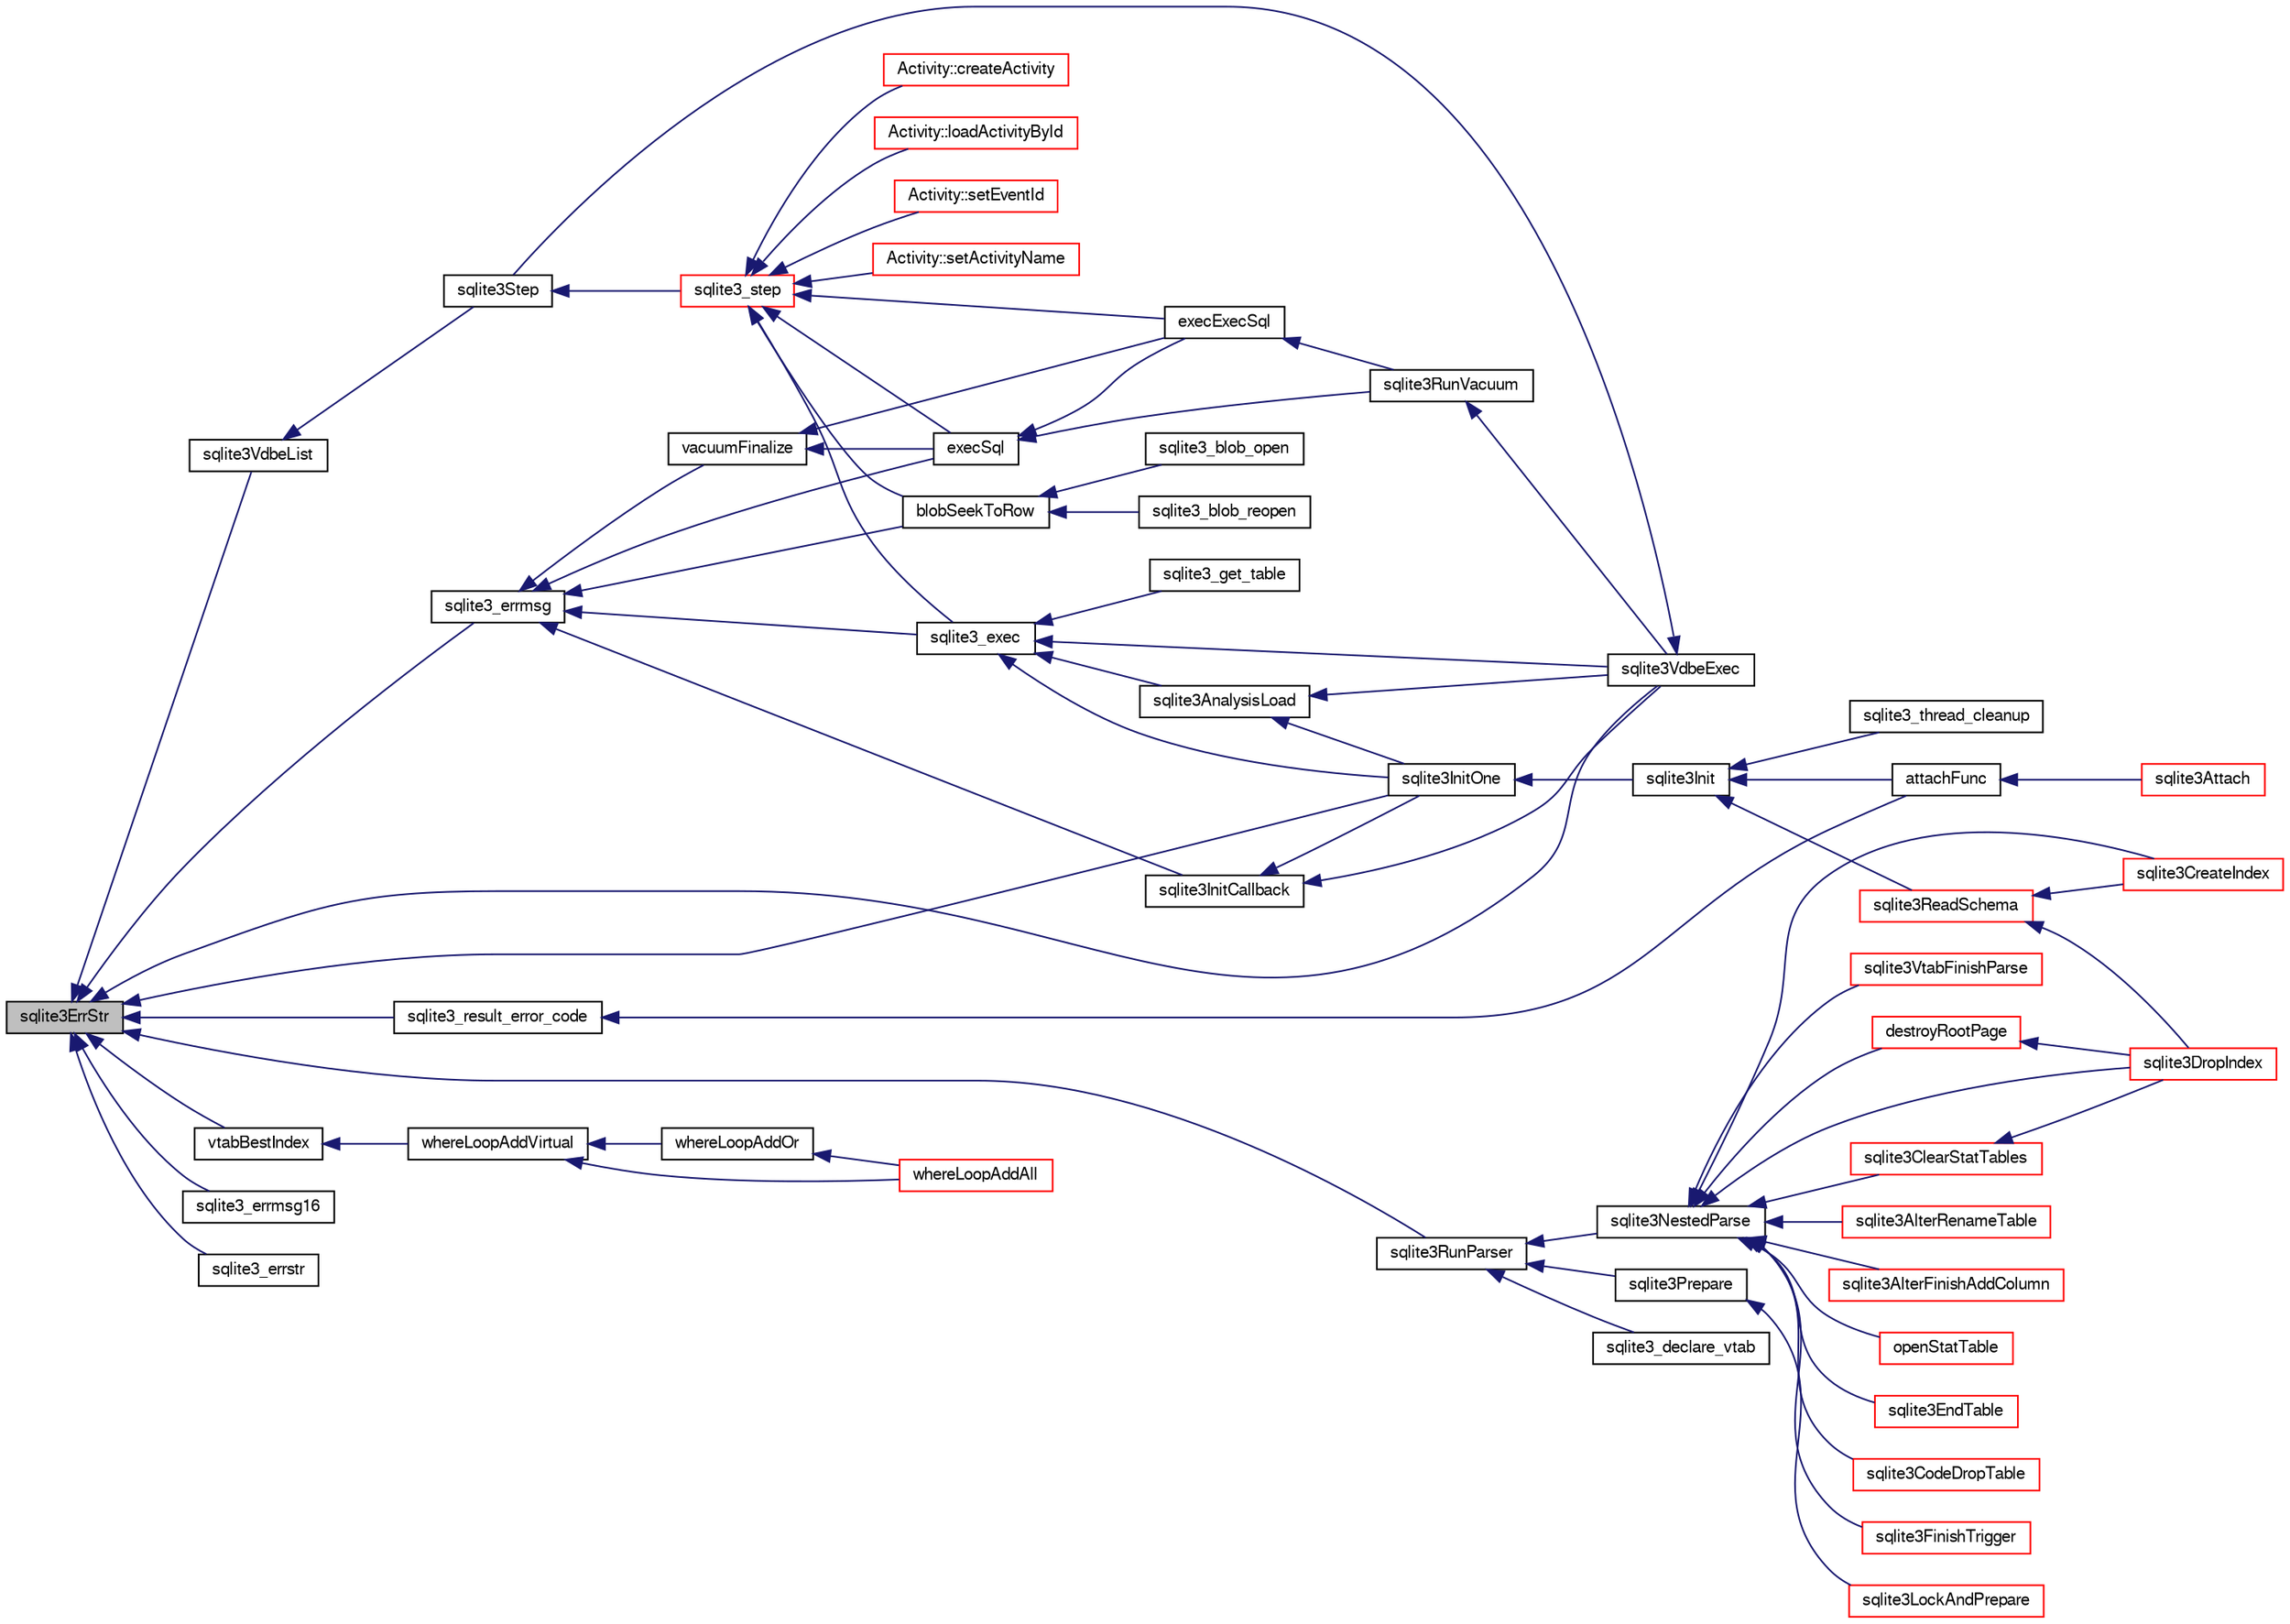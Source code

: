 digraph "sqlite3ErrStr"
{
  edge [fontname="FreeSans",fontsize="10",labelfontname="FreeSans",labelfontsize="10"];
  node [fontname="FreeSans",fontsize="10",shape=record];
  rankdir="LR";
  Node511199 [label="sqlite3ErrStr",height=0.2,width=0.4,color="black", fillcolor="grey75", style="filled", fontcolor="black"];
  Node511199 -> Node511200 [dir="back",color="midnightblue",fontsize="10",style="solid",fontname="FreeSans"];
  Node511200 [label="sqlite3VdbeList",height=0.2,width=0.4,color="black", fillcolor="white", style="filled",URL="$sqlite3_8c.html#a61f5dfb765135a9982025bab8944f7fd"];
  Node511200 -> Node511201 [dir="back",color="midnightblue",fontsize="10",style="solid",fontname="FreeSans"];
  Node511201 [label="sqlite3Step",height=0.2,width=0.4,color="black", fillcolor="white", style="filled",URL="$sqlite3_8c.html#a3f2872e873e2758a4beedad1d5113554"];
  Node511201 -> Node511202 [dir="back",color="midnightblue",fontsize="10",style="solid",fontname="FreeSans"];
  Node511202 [label="sqlite3_step",height=0.2,width=0.4,color="red", fillcolor="white", style="filled",URL="$sqlite3_8h.html#ac1e491ce36b7471eb28387f7d3c74334"];
  Node511202 -> Node511203 [dir="back",color="midnightblue",fontsize="10",style="solid",fontname="FreeSans"];
  Node511203 [label="Activity::createActivity",height=0.2,width=0.4,color="red", fillcolor="white", style="filled",URL="$classActivity.html#a813cc5e52c14ab49b39014c134e3425b"];
  Node511202 -> Node511206 [dir="back",color="midnightblue",fontsize="10",style="solid",fontname="FreeSans"];
  Node511206 [label="Activity::loadActivityById",height=0.2,width=0.4,color="red", fillcolor="white", style="filled",URL="$classActivity.html#abe4ffb4f08a47212ebf9013259d9e7fd"];
  Node511202 -> Node511208 [dir="back",color="midnightblue",fontsize="10",style="solid",fontname="FreeSans"];
  Node511208 [label="Activity::setEventId",height=0.2,width=0.4,color="red", fillcolor="white", style="filled",URL="$classActivity.html#adb1d0fd0d08f473e068f0a4086bfa9ca"];
  Node511202 -> Node511209 [dir="back",color="midnightblue",fontsize="10",style="solid",fontname="FreeSans"];
  Node511209 [label="Activity::setActivityName",height=0.2,width=0.4,color="red", fillcolor="white", style="filled",URL="$classActivity.html#a62dc3737b33915a36086f9dd26d16a81"];
  Node511202 -> Node511221 [dir="back",color="midnightblue",fontsize="10",style="solid",fontname="FreeSans"];
  Node511221 [label="blobSeekToRow",height=0.2,width=0.4,color="black", fillcolor="white", style="filled",URL="$sqlite3_8c.html#afff57e13332b98c8a44a7cebe38962ab"];
  Node511221 -> Node511222 [dir="back",color="midnightblue",fontsize="10",style="solid",fontname="FreeSans"];
  Node511222 [label="sqlite3_blob_open",height=0.2,width=0.4,color="black", fillcolor="white", style="filled",URL="$sqlite3_8h.html#adb8ad839a5bdd62a43785132bc7dd518"];
  Node511221 -> Node511223 [dir="back",color="midnightblue",fontsize="10",style="solid",fontname="FreeSans"];
  Node511223 [label="sqlite3_blob_reopen",height=0.2,width=0.4,color="black", fillcolor="white", style="filled",URL="$sqlite3_8h.html#abc77c24fdc0150138490359a94360f7e"];
  Node511202 -> Node511394 [dir="back",color="midnightblue",fontsize="10",style="solid",fontname="FreeSans"];
  Node511394 [label="sqlite3_exec",height=0.2,width=0.4,color="black", fillcolor="white", style="filled",URL="$sqlite3_8h.html#a97487ec8150e0bcc8fa392ab8f0e24db"];
  Node511394 -> Node511226 [dir="back",color="midnightblue",fontsize="10",style="solid",fontname="FreeSans"];
  Node511226 [label="sqlite3VdbeExec",height=0.2,width=0.4,color="black", fillcolor="white", style="filled",URL="$sqlite3_8c.html#a8ce40a614bdc56719c4d642b1e4dfb21"];
  Node511226 -> Node511201 [dir="back",color="midnightblue",fontsize="10",style="solid",fontname="FreeSans"];
  Node511394 -> Node511225 [dir="back",color="midnightblue",fontsize="10",style="solid",fontname="FreeSans"];
  Node511225 [label="sqlite3AnalysisLoad",height=0.2,width=0.4,color="black", fillcolor="white", style="filled",URL="$sqlite3_8c.html#a48a2301c27e1d3d68708b9b8761b5a01"];
  Node511225 -> Node511226 [dir="back",color="midnightblue",fontsize="10",style="solid",fontname="FreeSans"];
  Node511225 -> Node511227 [dir="back",color="midnightblue",fontsize="10",style="solid",fontname="FreeSans"];
  Node511227 [label="sqlite3InitOne",height=0.2,width=0.4,color="black", fillcolor="white", style="filled",URL="$sqlite3_8c.html#ac4318b25df65269906b0379251fe9b85"];
  Node511227 -> Node511228 [dir="back",color="midnightblue",fontsize="10",style="solid",fontname="FreeSans"];
  Node511228 [label="sqlite3Init",height=0.2,width=0.4,color="black", fillcolor="white", style="filled",URL="$sqlite3_8c.html#aed74e3dc765631a833f522f425ff5a48"];
  Node511228 -> Node511229 [dir="back",color="midnightblue",fontsize="10",style="solid",fontname="FreeSans"];
  Node511229 [label="attachFunc",height=0.2,width=0.4,color="black", fillcolor="white", style="filled",URL="$sqlite3_8c.html#a69cb751a7da501b9a0aa37e0d7c3eaf7"];
  Node511229 -> Node511230 [dir="back",color="midnightblue",fontsize="10",style="solid",fontname="FreeSans"];
  Node511230 [label="sqlite3Attach",height=0.2,width=0.4,color="red", fillcolor="white", style="filled",URL="$sqlite3_8c.html#ae0907fe0b43cc1b4c7e6a16213e8546f"];
  Node511228 -> Node511233 [dir="back",color="midnightblue",fontsize="10",style="solid",fontname="FreeSans"];
  Node511233 [label="sqlite3ReadSchema",height=0.2,width=0.4,color="red", fillcolor="white", style="filled",URL="$sqlite3_8c.html#ac41a97f30334f7d35b2b5713097eca90"];
  Node511233 -> Node511240 [dir="back",color="midnightblue",fontsize="10",style="solid",fontname="FreeSans"];
  Node511240 [label="sqlite3CreateIndex",height=0.2,width=0.4,color="red", fillcolor="white", style="filled",URL="$sqlite3_8c.html#a8dbe5e590ab6c58a8c45f34f7c81e825"];
  Node511233 -> Node511325 [dir="back",color="midnightblue",fontsize="10",style="solid",fontname="FreeSans"];
  Node511325 [label="sqlite3DropIndex",height=0.2,width=0.4,color="red", fillcolor="white", style="filled",URL="$sqlite3_8c.html#a3ffd2536f34a0cf6d427710b06b71e83"];
  Node511228 -> Node511327 [dir="back",color="midnightblue",fontsize="10",style="solid",fontname="FreeSans"];
  Node511327 [label="sqlite3_thread_cleanup",height=0.2,width=0.4,color="black", fillcolor="white", style="filled",URL="$sqlite3_8h.html#a34980c829db84f02e1a1599063469f06"];
  Node511394 -> Node511227 [dir="back",color="midnightblue",fontsize="10",style="solid",fontname="FreeSans"];
  Node511394 -> Node511395 [dir="back",color="midnightblue",fontsize="10",style="solid",fontname="FreeSans"];
  Node511395 [label="sqlite3_get_table",height=0.2,width=0.4,color="black", fillcolor="white", style="filled",URL="$sqlite3_8h.html#a5effeac4e12df57beaa35c5be1f61579"];
  Node511202 -> Node511385 [dir="back",color="midnightblue",fontsize="10",style="solid",fontname="FreeSans"];
  Node511385 [label="execSql",height=0.2,width=0.4,color="black", fillcolor="white", style="filled",URL="$sqlite3_8c.html#a7d16651b98a110662f4c265eff0246cb"];
  Node511385 -> Node511386 [dir="back",color="midnightblue",fontsize="10",style="solid",fontname="FreeSans"];
  Node511386 [label="execExecSql",height=0.2,width=0.4,color="black", fillcolor="white", style="filled",URL="$sqlite3_8c.html#ac1be09a6c047f21133d16378d301e0d4"];
  Node511386 -> Node511387 [dir="back",color="midnightblue",fontsize="10",style="solid",fontname="FreeSans"];
  Node511387 [label="sqlite3RunVacuum",height=0.2,width=0.4,color="black", fillcolor="white", style="filled",URL="$sqlite3_8c.html#a5e83ddc7b3e7e8e79ad5d1fc92de1d2f"];
  Node511387 -> Node511226 [dir="back",color="midnightblue",fontsize="10",style="solid",fontname="FreeSans"];
  Node511385 -> Node511387 [dir="back",color="midnightblue",fontsize="10",style="solid",fontname="FreeSans"];
  Node511202 -> Node511386 [dir="back",color="midnightblue",fontsize="10",style="solid",fontname="FreeSans"];
  Node511199 -> Node511462 [dir="back",color="midnightblue",fontsize="10",style="solid",fontname="FreeSans"];
  Node511462 [label="sqlite3_result_error_code",height=0.2,width=0.4,color="black", fillcolor="white", style="filled",URL="$sqlite3_8h.html#ac7ad2457fb9a1b7b772caf8e48deb8bc"];
  Node511462 -> Node511229 [dir="back",color="midnightblue",fontsize="10",style="solid",fontname="FreeSans"];
  Node511199 -> Node511226 [dir="back",color="midnightblue",fontsize="10",style="solid",fontname="FreeSans"];
  Node511199 -> Node511227 [dir="back",color="midnightblue",fontsize="10",style="solid",fontname="FreeSans"];
  Node511199 -> Node511463 [dir="back",color="midnightblue",fontsize="10",style="solid",fontname="FreeSans"];
  Node511463 [label="vtabBestIndex",height=0.2,width=0.4,color="black", fillcolor="white", style="filled",URL="$sqlite3_8c.html#a7c9e7ebb514ed9b71c217bf567decf82"];
  Node511463 -> Node511464 [dir="back",color="midnightblue",fontsize="10",style="solid",fontname="FreeSans"];
  Node511464 [label="whereLoopAddVirtual",height=0.2,width=0.4,color="black", fillcolor="white", style="filled",URL="$sqlite3_8c.html#a33925379c63da49cea2e66c7780a4873"];
  Node511464 -> Node511465 [dir="back",color="midnightblue",fontsize="10",style="solid",fontname="FreeSans"];
  Node511465 [label="whereLoopAddOr",height=0.2,width=0.4,color="black", fillcolor="white", style="filled",URL="$sqlite3_8c.html#a97235f1da77b1e3f85d7132c9229234c"];
  Node511465 -> Node511466 [dir="back",color="midnightblue",fontsize="10",style="solid",fontname="FreeSans"];
  Node511466 [label="whereLoopAddAll",height=0.2,width=0.4,color="red", fillcolor="white", style="filled",URL="$sqlite3_8c.html#a861eb511463c5b852550018fee710f53"];
  Node511464 -> Node511466 [dir="back",color="midnightblue",fontsize="10",style="solid",fontname="FreeSans"];
  Node511199 -> Node511368 [dir="back",color="midnightblue",fontsize="10",style="solid",fontname="FreeSans"];
  Node511368 [label="sqlite3RunParser",height=0.2,width=0.4,color="black", fillcolor="white", style="filled",URL="$sqlite3_8c.html#a174f16a9adcc64bf971bae4a5ffa3488"];
  Node511368 -> Node511369 [dir="back",color="midnightblue",fontsize="10",style="solid",fontname="FreeSans"];
  Node511369 [label="sqlite3NestedParse",height=0.2,width=0.4,color="black", fillcolor="white", style="filled",URL="$sqlite3_8c.html#ae78bd6187a28892732af5428ec15b03f"];
  Node511369 -> Node511237 [dir="back",color="midnightblue",fontsize="10",style="solid",fontname="FreeSans"];
  Node511237 [label="sqlite3AlterRenameTable",height=0.2,width=0.4,color="red", fillcolor="white", style="filled",URL="$sqlite3_8c.html#aa5cfdb507ff74e559f2efb0318c96d2c"];
  Node511369 -> Node511370 [dir="back",color="midnightblue",fontsize="10",style="solid",fontname="FreeSans"];
  Node511370 [label="sqlite3AlterFinishAddColumn",height=0.2,width=0.4,color="red", fillcolor="white", style="filled",URL="$sqlite3_8c.html#a392e1e5be904b01216faae16a77c2c31"];
  Node511369 -> Node511371 [dir="back",color="midnightblue",fontsize="10",style="solid",fontname="FreeSans"];
  Node511371 [label="openStatTable",height=0.2,width=0.4,color="red", fillcolor="white", style="filled",URL="$sqlite3_8c.html#aea3da21ca87050c11c23e01f578cc5dc"];
  Node511369 -> Node511243 [dir="back",color="midnightblue",fontsize="10",style="solid",fontname="FreeSans"];
  Node511243 [label="sqlite3EndTable",height=0.2,width=0.4,color="red", fillcolor="white", style="filled",URL="$sqlite3_8c.html#a7b5f2c66c0f0b6f819d970ca389768b0"];
  Node511369 -> Node511374 [dir="back",color="midnightblue",fontsize="10",style="solid",fontname="FreeSans"];
  Node511374 [label="destroyRootPage",height=0.2,width=0.4,color="red", fillcolor="white", style="filled",URL="$sqlite3_8c.html#a117f2ef54e18f018369a4da17d1a0881"];
  Node511374 -> Node511325 [dir="back",color="midnightblue",fontsize="10",style="solid",fontname="FreeSans"];
  Node511369 -> Node511377 [dir="back",color="midnightblue",fontsize="10",style="solid",fontname="FreeSans"];
  Node511377 [label="sqlite3ClearStatTables",height=0.2,width=0.4,color="red", fillcolor="white", style="filled",URL="$sqlite3_8c.html#a3a6659fbbc07f5bd5d327d88e6660702"];
  Node511377 -> Node511325 [dir="back",color="midnightblue",fontsize="10",style="solid",fontname="FreeSans"];
  Node511369 -> Node511376 [dir="back",color="midnightblue",fontsize="10",style="solid",fontname="FreeSans"];
  Node511376 [label="sqlite3CodeDropTable",height=0.2,width=0.4,color="red", fillcolor="white", style="filled",URL="$sqlite3_8c.html#aaf9a8d65346dc15bfcd60bc48e885f46"];
  Node511369 -> Node511240 [dir="back",color="midnightblue",fontsize="10",style="solid",fontname="FreeSans"];
  Node511369 -> Node511325 [dir="back",color="midnightblue",fontsize="10",style="solid",fontname="FreeSans"];
  Node511369 -> Node511378 [dir="back",color="midnightblue",fontsize="10",style="solid",fontname="FreeSans"];
  Node511378 [label="sqlite3FinishTrigger",height=0.2,width=0.4,color="red", fillcolor="white", style="filled",URL="$sqlite3_8c.html#a15231afa0ac739363aee4cdb88380886"];
  Node511369 -> Node511379 [dir="back",color="midnightblue",fontsize="10",style="solid",fontname="FreeSans"];
  Node511379 [label="sqlite3VtabFinishParse",height=0.2,width=0.4,color="red", fillcolor="white", style="filled",URL="$sqlite3_8c.html#a31979f7a03df3cc53c4189dd1f3ea24c"];
  Node511368 -> Node511380 [dir="back",color="midnightblue",fontsize="10",style="solid",fontname="FreeSans"];
  Node511380 [label="sqlite3Prepare",height=0.2,width=0.4,color="black", fillcolor="white", style="filled",URL="$sqlite3_8c.html#acb25890858d0bf4b12eb7aae569f0c7b"];
  Node511380 -> Node511381 [dir="back",color="midnightblue",fontsize="10",style="solid",fontname="FreeSans"];
  Node511381 [label="sqlite3LockAndPrepare",height=0.2,width=0.4,color="red", fillcolor="white", style="filled",URL="$sqlite3_8c.html#a5db1ec5589aa2b02c6d979211a8789bd"];
  Node511368 -> Node511399 [dir="back",color="midnightblue",fontsize="10",style="solid",fontname="FreeSans"];
  Node511399 [label="sqlite3_declare_vtab",height=0.2,width=0.4,color="black", fillcolor="white", style="filled",URL="$sqlite3_8h.html#a65393c41da76ae1470a7c7f4b4aca600"];
  Node511199 -> Node511467 [dir="back",color="midnightblue",fontsize="10",style="solid",fontname="FreeSans"];
  Node511467 [label="sqlite3_errmsg",height=0.2,width=0.4,color="black", fillcolor="white", style="filled",URL="$sqlite3_8h.html#a837fcee5d377d9b9b1ba08b61a5bbb42"];
  Node511467 -> Node511221 [dir="back",color="midnightblue",fontsize="10",style="solid",fontname="FreeSans"];
  Node511467 -> Node511394 [dir="back",color="midnightblue",fontsize="10",style="solid",fontname="FreeSans"];
  Node511467 -> Node511384 [dir="back",color="midnightblue",fontsize="10",style="solid",fontname="FreeSans"];
  Node511384 [label="sqlite3InitCallback",height=0.2,width=0.4,color="black", fillcolor="white", style="filled",URL="$sqlite3_8c.html#a5183ff3c8b5311c7332250013ee018b3"];
  Node511384 -> Node511226 [dir="back",color="midnightblue",fontsize="10",style="solid",fontname="FreeSans"];
  Node511384 -> Node511227 [dir="back",color="midnightblue",fontsize="10",style="solid",fontname="FreeSans"];
  Node511467 -> Node511428 [dir="back",color="midnightblue",fontsize="10",style="solid",fontname="FreeSans"];
  Node511428 [label="vacuumFinalize",height=0.2,width=0.4,color="black", fillcolor="white", style="filled",URL="$sqlite3_8c.html#a632db76c46aca8f067d585295d2ada31"];
  Node511428 -> Node511385 [dir="back",color="midnightblue",fontsize="10",style="solid",fontname="FreeSans"];
  Node511428 -> Node511386 [dir="back",color="midnightblue",fontsize="10",style="solid",fontname="FreeSans"];
  Node511467 -> Node511385 [dir="back",color="midnightblue",fontsize="10",style="solid",fontname="FreeSans"];
  Node511199 -> Node511468 [dir="back",color="midnightblue",fontsize="10",style="solid",fontname="FreeSans"];
  Node511468 [label="sqlite3_errmsg16",height=0.2,width=0.4,color="black", fillcolor="white", style="filled",URL="$sqlite3_8h.html#afec1ef428d2c340883f6bf18bac5fe6d"];
  Node511199 -> Node511469 [dir="back",color="midnightblue",fontsize="10",style="solid",fontname="FreeSans"];
  Node511469 [label="sqlite3_errstr",height=0.2,width=0.4,color="black", fillcolor="white", style="filled",URL="$sqlite3_8h.html#ad8b8afa48d2dc1e4f96be510d59e4be0"];
}
